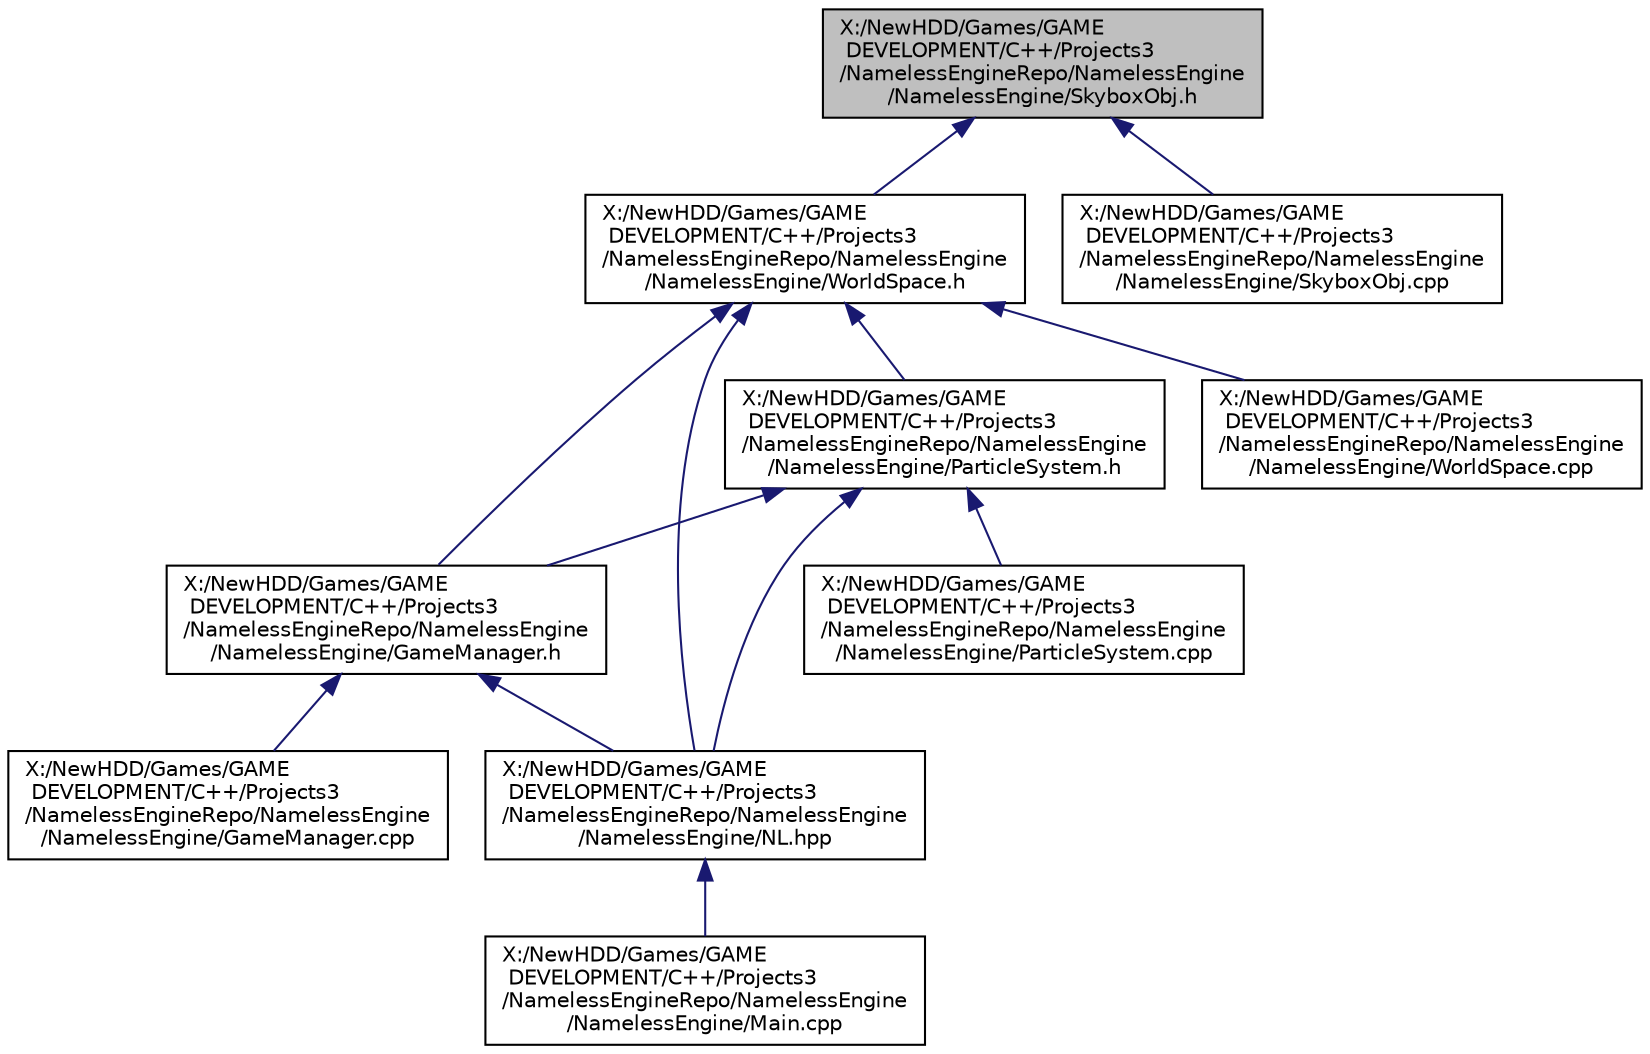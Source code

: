 digraph "X:/NewHDD/Games/GAME DEVELOPMENT/C++/Projects3/NamelessEngineRepo/NamelessEngine/NamelessEngine/SkyboxObj.h"
{
  edge [fontname="Helvetica",fontsize="10",labelfontname="Helvetica",labelfontsize="10"];
  node [fontname="Helvetica",fontsize="10",shape=record];
  Node17 [label="X:/NewHDD/Games/GAME\l DEVELOPMENT/C++/Projects3\l/NamelessEngineRepo/NamelessEngine\l/NamelessEngine/SkyboxObj.h",height=0.2,width=0.4,color="black", fillcolor="grey75", style="filled", fontcolor="black"];
  Node17 -> Node18 [dir="back",color="midnightblue",fontsize="10",style="solid",fontname="Helvetica"];
  Node18 [label="X:/NewHDD/Games/GAME\l DEVELOPMENT/C++/Projects3\l/NamelessEngineRepo/NamelessEngine\l/NamelessEngine/WorldSpace.h",height=0.2,width=0.4,color="black", fillcolor="white", style="filled",URL="$_world_space_8h.html"];
  Node18 -> Node19 [dir="back",color="midnightblue",fontsize="10",style="solid",fontname="Helvetica"];
  Node19 [label="X:/NewHDD/Games/GAME\l DEVELOPMENT/C++/Projects3\l/NamelessEngineRepo/NamelessEngine\l/NamelessEngine/GameManager.h",height=0.2,width=0.4,color="black", fillcolor="white", style="filled",URL="$_game_manager_8h.html"];
  Node19 -> Node20 [dir="back",color="midnightblue",fontsize="10",style="solid",fontname="Helvetica"];
  Node20 [label="X:/NewHDD/Games/GAME\l DEVELOPMENT/C++/Projects3\l/NamelessEngineRepo/NamelessEngine\l/NamelessEngine/GameManager.cpp",height=0.2,width=0.4,color="black", fillcolor="white", style="filled",URL="$_game_manager_8cpp.html"];
  Node19 -> Node21 [dir="back",color="midnightblue",fontsize="10",style="solid",fontname="Helvetica"];
  Node21 [label="X:/NewHDD/Games/GAME\l DEVELOPMENT/C++/Projects3\l/NamelessEngineRepo/NamelessEngine\l/NamelessEngine/NL.hpp",height=0.2,width=0.4,color="black", fillcolor="white", style="filled",URL="$_n_l_8hpp.html"];
  Node21 -> Node22 [dir="back",color="midnightblue",fontsize="10",style="solid",fontname="Helvetica"];
  Node22 [label="X:/NewHDD/Games/GAME\l DEVELOPMENT/C++/Projects3\l/NamelessEngineRepo/NamelessEngine\l/NamelessEngine/Main.cpp",height=0.2,width=0.4,color="black", fillcolor="white", style="filled",URL="$_main_8cpp.html"];
  Node18 -> Node23 [dir="back",color="midnightblue",fontsize="10",style="solid",fontname="Helvetica"];
  Node23 [label="X:/NewHDD/Games/GAME\l DEVELOPMENT/C++/Projects3\l/NamelessEngineRepo/NamelessEngine\l/NamelessEngine/ParticleSystem.h",height=0.2,width=0.4,color="black", fillcolor="white", style="filled",URL="$_particle_system_8h.html"];
  Node23 -> Node19 [dir="back",color="midnightblue",fontsize="10",style="solid",fontname="Helvetica"];
  Node23 -> Node21 [dir="back",color="midnightblue",fontsize="10",style="solid",fontname="Helvetica"];
  Node23 -> Node24 [dir="back",color="midnightblue",fontsize="10",style="solid",fontname="Helvetica"];
  Node24 [label="X:/NewHDD/Games/GAME\l DEVELOPMENT/C++/Projects3\l/NamelessEngineRepo/NamelessEngine\l/NamelessEngine/ParticleSystem.cpp",height=0.2,width=0.4,color="black", fillcolor="white", style="filled",URL="$_particle_system_8cpp.html"];
  Node18 -> Node21 [dir="back",color="midnightblue",fontsize="10",style="solid",fontname="Helvetica"];
  Node18 -> Node25 [dir="back",color="midnightblue",fontsize="10",style="solid",fontname="Helvetica"];
  Node25 [label="X:/NewHDD/Games/GAME\l DEVELOPMENT/C++/Projects3\l/NamelessEngineRepo/NamelessEngine\l/NamelessEngine/WorldSpace.cpp",height=0.2,width=0.4,color="black", fillcolor="white", style="filled",URL="$_world_space_8cpp.html"];
  Node17 -> Node26 [dir="back",color="midnightblue",fontsize="10",style="solid",fontname="Helvetica"];
  Node26 [label="X:/NewHDD/Games/GAME\l DEVELOPMENT/C++/Projects3\l/NamelessEngineRepo/NamelessEngine\l/NamelessEngine/SkyboxObj.cpp",height=0.2,width=0.4,color="black", fillcolor="white", style="filled",URL="$_skybox_obj_8cpp.html"];
}
